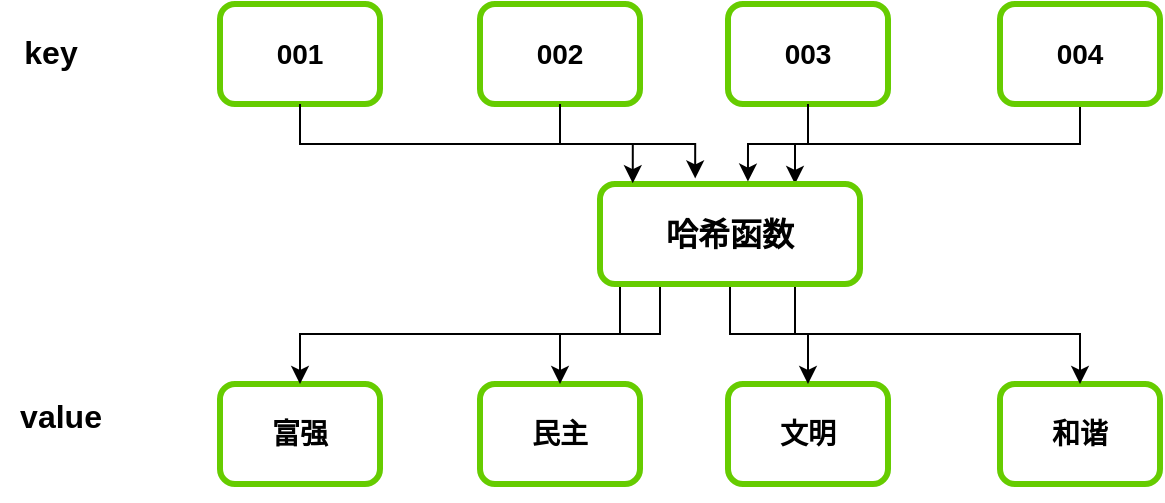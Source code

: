 <mxfile version="24.7.17">
  <diagram id="prtHgNgQTEPvFCAcTncT" name="Page-1">
    <mxGraphModel dx="1002" dy="661" grid="1" gridSize="10" guides="1" tooltips="1" connect="1" arrows="1" fold="1" page="1" pageScale="1" pageWidth="827" pageHeight="1169" math="0" shadow="0">
      <root>
        <mxCell id="0" />
        <mxCell id="1" parent="0" />
        <mxCell id="mOcyGVuNGU_YceIZPlOF-1" value="001" style="rounded=1;whiteSpace=wrap;html=1;strokeWidth=3;strokeColor=#66CC00;fontStyle=1;fontSize=14;" vertex="1" parent="1">
          <mxGeometry x="150" y="230" width="80" height="50" as="geometry" />
        </mxCell>
        <mxCell id="mOcyGVuNGU_YceIZPlOF-2" value="002" style="rounded=1;whiteSpace=wrap;html=1;strokeWidth=3;strokeColor=#66CC00;fontStyle=1;fontSize=14;" vertex="1" parent="1">
          <mxGeometry x="280" y="230" width="80" height="50" as="geometry" />
        </mxCell>
        <mxCell id="mOcyGVuNGU_YceIZPlOF-3" value="003" style="rounded=1;whiteSpace=wrap;html=1;strokeColor=#66CC00;strokeWidth=3;fontStyle=1;fontSize=14;" vertex="1" parent="1">
          <mxGeometry x="404" y="230" width="80" height="50" as="geometry" />
        </mxCell>
        <mxCell id="mOcyGVuNGU_YceIZPlOF-25" style="edgeStyle=orthogonalEdgeStyle;rounded=0;orthogonalLoop=1;jettySize=auto;html=1;exitX=0.5;exitY=1;exitDx=0;exitDy=0;entryX=0.75;entryY=0;entryDx=0;entryDy=0;" edge="1" parent="1" source="mOcyGVuNGU_YceIZPlOF-4" target="mOcyGVuNGU_YceIZPlOF-16">
          <mxGeometry relative="1" as="geometry" />
        </mxCell>
        <mxCell id="mOcyGVuNGU_YceIZPlOF-4" value="004" style="rounded=1;whiteSpace=wrap;html=1;strokeColor=#66CC00;strokeWidth=3;fontStyle=1;fontSize=14;" vertex="1" parent="1">
          <mxGeometry x="540" y="230" width="80" height="50" as="geometry" />
        </mxCell>
        <mxCell id="mOcyGVuNGU_YceIZPlOF-5" style="edgeStyle=orthogonalEdgeStyle;rounded=0;orthogonalLoop=1;jettySize=auto;html=1;exitX=0.5;exitY=1;exitDx=0;exitDy=0;fontStyle=1;fontSize=14;" edge="1" parent="1" source="mOcyGVuNGU_YceIZPlOF-3" target="mOcyGVuNGU_YceIZPlOF-3">
          <mxGeometry relative="1" as="geometry" />
        </mxCell>
        <mxCell id="mOcyGVuNGU_YceIZPlOF-6" value="富强" style="rounded=1;whiteSpace=wrap;html=1;strokeWidth=3;strokeColor=#66CC00;fontStyle=1;fontSize=14;" vertex="1" parent="1">
          <mxGeometry x="150" y="420" width="80" height="50" as="geometry" />
        </mxCell>
        <mxCell id="mOcyGVuNGU_YceIZPlOF-7" value="民主" style="rounded=1;whiteSpace=wrap;html=1;strokeWidth=3;strokeColor=#66CC00;fontStyle=1;fontSize=14;" vertex="1" parent="1">
          <mxGeometry x="280" y="420" width="80" height="50" as="geometry" />
        </mxCell>
        <mxCell id="mOcyGVuNGU_YceIZPlOF-8" value="文明" style="rounded=1;whiteSpace=wrap;html=1;strokeColor=#66CC00;strokeWidth=3;fontStyle=1;fontSize=14;" vertex="1" parent="1">
          <mxGeometry x="404" y="420" width="80" height="50" as="geometry" />
        </mxCell>
        <mxCell id="mOcyGVuNGU_YceIZPlOF-9" value="和谐" style="rounded=1;whiteSpace=wrap;html=1;strokeColor=#66CC00;strokeWidth=3;fontStyle=1;fontSize=14;" vertex="1" parent="1">
          <mxGeometry x="540" y="420" width="80" height="50" as="geometry" />
        </mxCell>
        <mxCell id="mOcyGVuNGU_YceIZPlOF-10" style="edgeStyle=orthogonalEdgeStyle;rounded=0;orthogonalLoop=1;jettySize=auto;html=1;exitX=0.5;exitY=1;exitDx=0;exitDy=0;fontStyle=1;fontSize=14;" edge="1" parent="1" source="mOcyGVuNGU_YceIZPlOF-8" target="mOcyGVuNGU_YceIZPlOF-8">
          <mxGeometry relative="1" as="geometry" />
        </mxCell>
        <mxCell id="mOcyGVuNGU_YceIZPlOF-18" style="edgeStyle=orthogonalEdgeStyle;rounded=0;orthogonalLoop=1;jettySize=auto;html=1;exitX=0.25;exitY=1;exitDx=0;exitDy=0;entryX=0.5;entryY=0;entryDx=0;entryDy=0;" edge="1" parent="1" source="mOcyGVuNGU_YceIZPlOF-16" target="mOcyGVuNGU_YceIZPlOF-6">
          <mxGeometry relative="1" as="geometry">
            <Array as="points">
              <mxPoint x="350" y="370" />
              <mxPoint x="350" y="395" />
              <mxPoint x="190" y="395" />
            </Array>
          </mxGeometry>
        </mxCell>
        <mxCell id="mOcyGVuNGU_YceIZPlOF-21" style="edgeStyle=orthogonalEdgeStyle;rounded=0;orthogonalLoop=1;jettySize=auto;html=1;exitX=0.5;exitY=1;exitDx=0;exitDy=0;entryX=0.5;entryY=0;entryDx=0;entryDy=0;" edge="1" parent="1" source="mOcyGVuNGU_YceIZPlOF-16" target="mOcyGVuNGU_YceIZPlOF-7">
          <mxGeometry relative="1" as="geometry">
            <Array as="points">
              <mxPoint x="370" y="370" />
              <mxPoint x="370" y="395" />
              <mxPoint x="320" y="395" />
            </Array>
          </mxGeometry>
        </mxCell>
        <mxCell id="mOcyGVuNGU_YceIZPlOF-24" style="edgeStyle=orthogonalEdgeStyle;rounded=0;orthogonalLoop=1;jettySize=auto;html=1;exitX=0.5;exitY=1;exitDx=0;exitDy=0;entryX=0.5;entryY=0;entryDx=0;entryDy=0;" edge="1" parent="1" source="mOcyGVuNGU_YceIZPlOF-16" target="mOcyGVuNGU_YceIZPlOF-8">
          <mxGeometry relative="1" as="geometry" />
        </mxCell>
        <mxCell id="mOcyGVuNGU_YceIZPlOF-26" style="edgeStyle=orthogonalEdgeStyle;rounded=0;orthogonalLoop=1;jettySize=auto;html=1;exitX=0.75;exitY=1;exitDx=0;exitDy=0;" edge="1" parent="1" source="mOcyGVuNGU_YceIZPlOF-16" target="mOcyGVuNGU_YceIZPlOF-9">
          <mxGeometry relative="1" as="geometry" />
        </mxCell>
        <mxCell id="mOcyGVuNGU_YceIZPlOF-16" value="哈希函数" style="rounded=1;whiteSpace=wrap;html=1;strokeColor=#66CC00;strokeWidth=3;fontSize=16;fontStyle=1" vertex="1" parent="1">
          <mxGeometry x="340" y="320" width="130" height="50" as="geometry" />
        </mxCell>
        <mxCell id="mOcyGVuNGU_YceIZPlOF-19" style="edgeStyle=orthogonalEdgeStyle;rounded=0;orthogonalLoop=1;jettySize=auto;html=1;exitX=0.5;exitY=1;exitDx=0;exitDy=0;entryX=0.126;entryY=-0.008;entryDx=0;entryDy=0;entryPerimeter=0;" edge="1" parent="1" source="mOcyGVuNGU_YceIZPlOF-1" target="mOcyGVuNGU_YceIZPlOF-16">
          <mxGeometry relative="1" as="geometry" />
        </mxCell>
        <mxCell id="mOcyGVuNGU_YceIZPlOF-20" style="edgeStyle=orthogonalEdgeStyle;rounded=0;orthogonalLoop=1;jettySize=auto;html=1;exitX=0.5;exitY=1;exitDx=0;exitDy=0;entryX=0.366;entryY=-0.056;entryDx=0;entryDy=0;entryPerimeter=0;" edge="1" parent="1" source="mOcyGVuNGU_YceIZPlOF-2" target="mOcyGVuNGU_YceIZPlOF-16">
          <mxGeometry relative="1" as="geometry" />
        </mxCell>
        <mxCell id="mOcyGVuNGU_YceIZPlOF-23" style="edgeStyle=orthogonalEdgeStyle;rounded=0;orthogonalLoop=1;jettySize=auto;html=1;exitX=0.5;exitY=1;exitDx=0;exitDy=0;entryX=0.569;entryY=-0.024;entryDx=0;entryDy=0;entryPerimeter=0;" edge="1" parent="1" source="mOcyGVuNGU_YceIZPlOF-3" target="mOcyGVuNGU_YceIZPlOF-16">
          <mxGeometry relative="1" as="geometry" />
        </mxCell>
        <mxCell id="mOcyGVuNGU_YceIZPlOF-27" value="key" style="text;html=1;align=center;verticalAlign=middle;resizable=0;points=[];autosize=1;strokeColor=none;fillColor=none;fontSize=16;fontStyle=1" vertex="1" parent="1">
          <mxGeometry x="40" y="239" width="50" height="30" as="geometry" />
        </mxCell>
        <mxCell id="mOcyGVuNGU_YceIZPlOF-28" value="value" style="text;html=1;align=center;verticalAlign=middle;resizable=0;points=[];autosize=1;strokeColor=none;fillColor=none;fontSize=16;fontStyle=1" vertex="1" parent="1">
          <mxGeometry x="40" y="421" width="60" height="30" as="geometry" />
        </mxCell>
      </root>
    </mxGraphModel>
  </diagram>
</mxfile>
